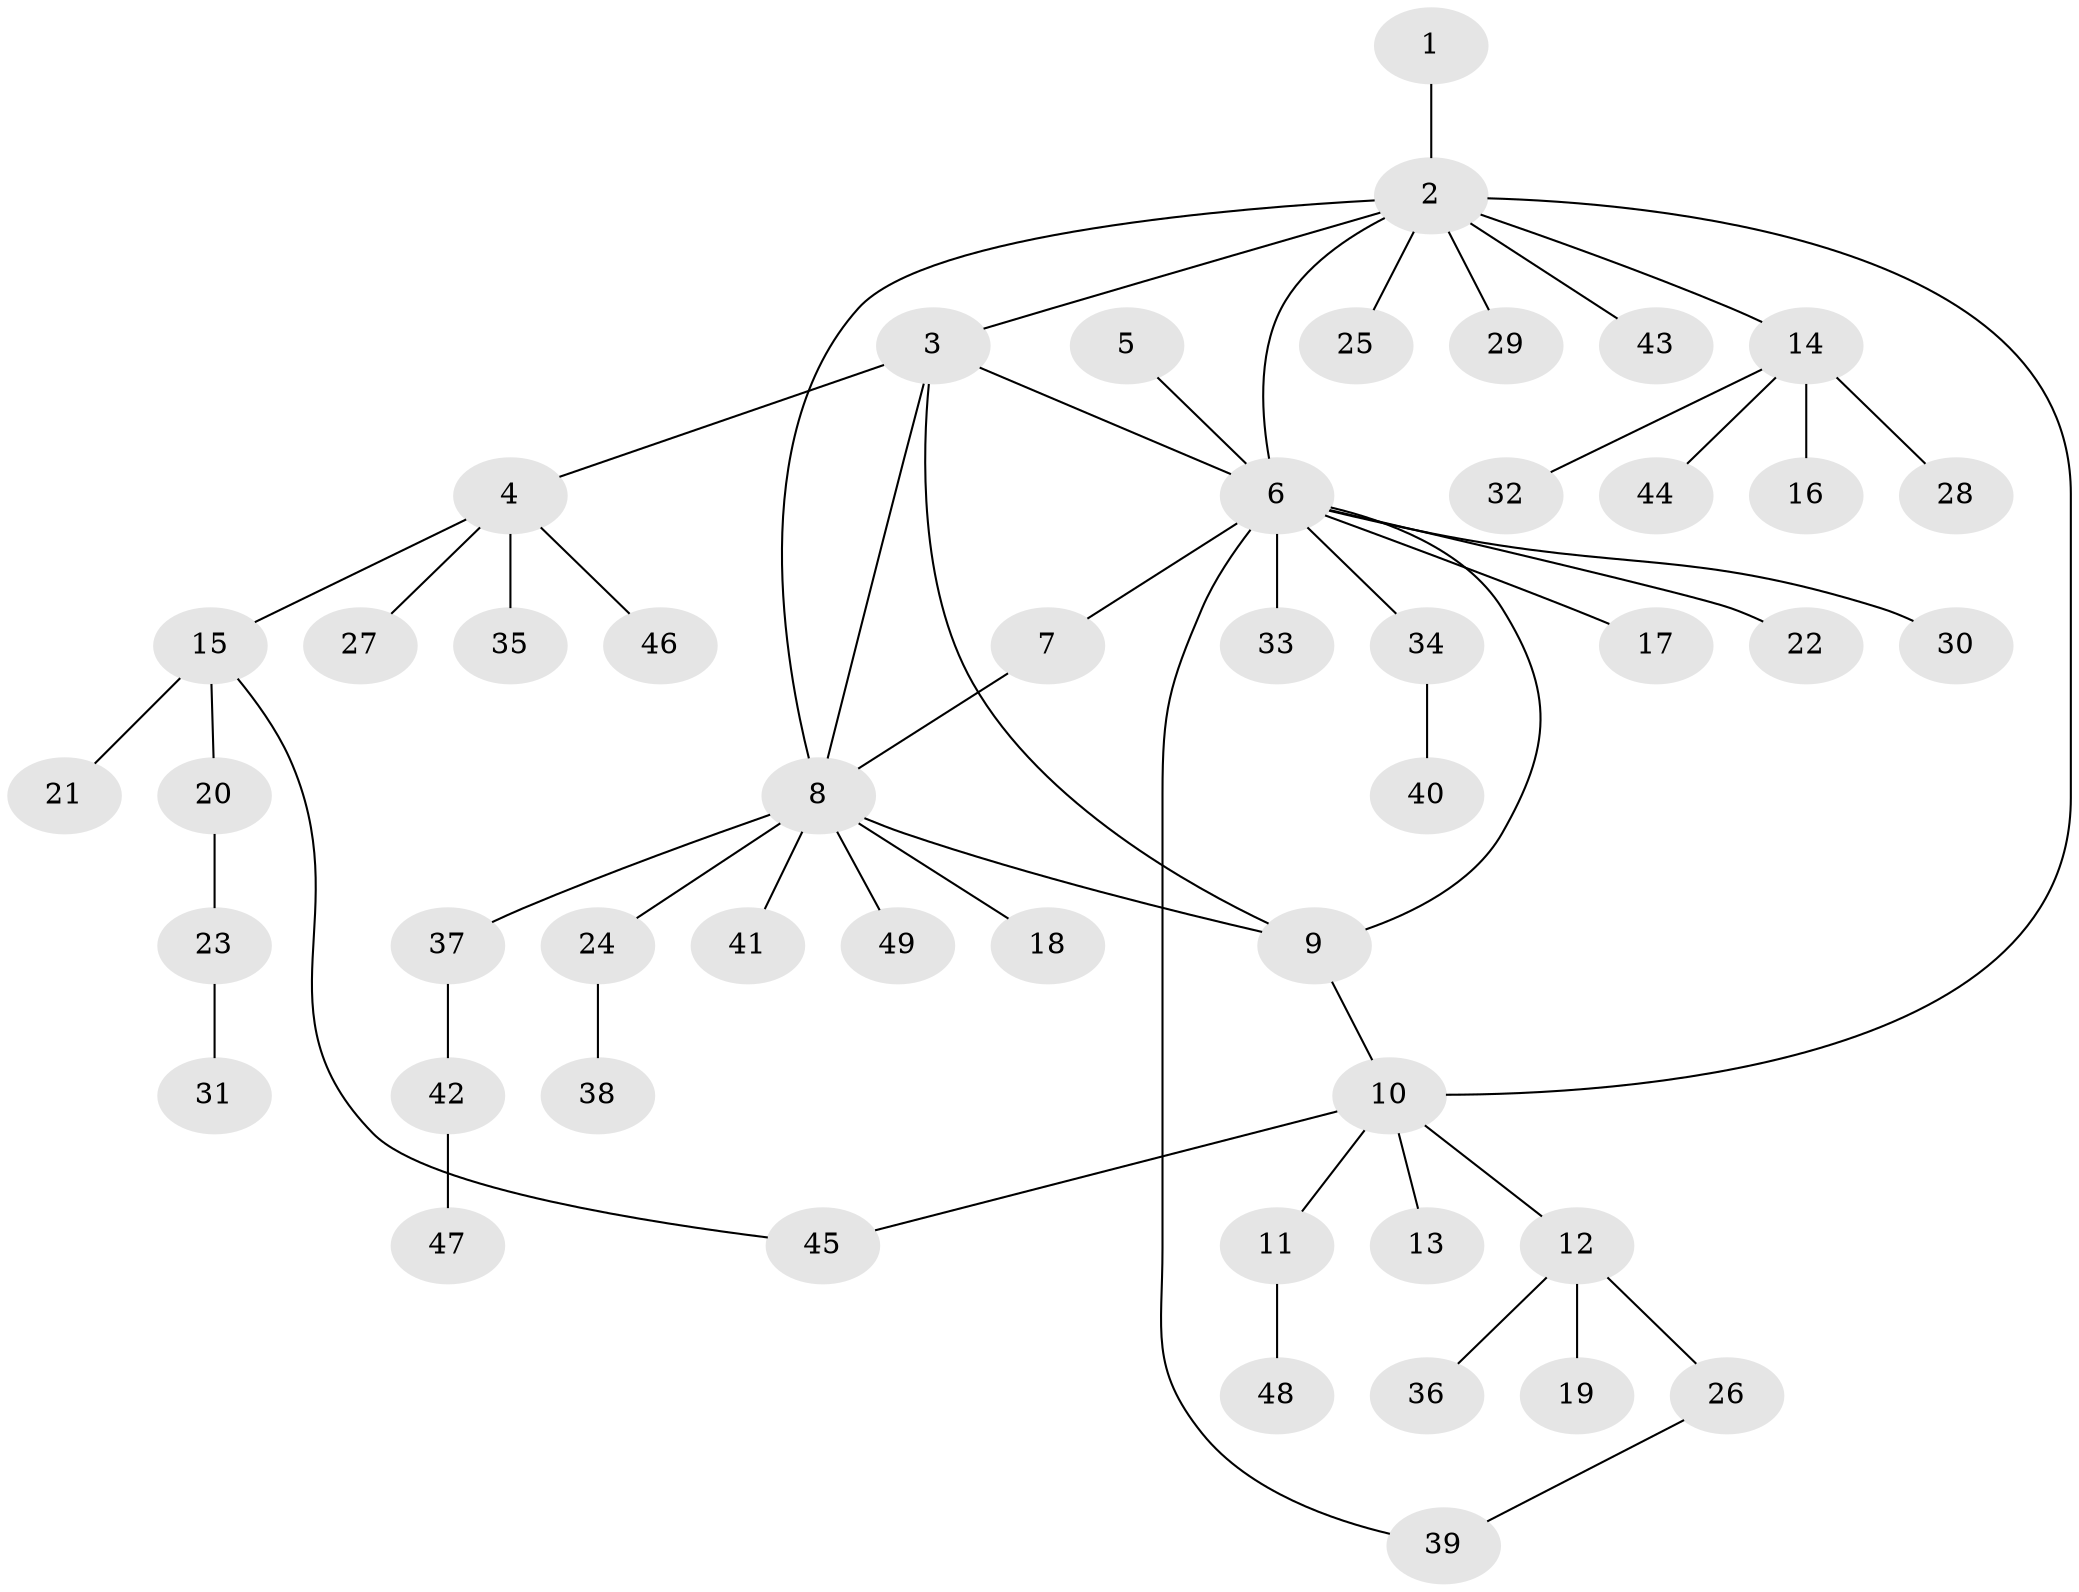 // coarse degree distribution, {1: 0.6111111111111112, 8: 0.08333333333333333, 5: 0.027777777777777776, 4: 0.05555555555555555, 11: 0.027777777777777776, 2: 0.1388888888888889, 3: 0.05555555555555555}
// Generated by graph-tools (version 1.1) at 2025/52/02/27/25 19:52:19]
// undirected, 49 vertices, 56 edges
graph export_dot {
graph [start="1"]
  node [color=gray90,style=filled];
  1;
  2;
  3;
  4;
  5;
  6;
  7;
  8;
  9;
  10;
  11;
  12;
  13;
  14;
  15;
  16;
  17;
  18;
  19;
  20;
  21;
  22;
  23;
  24;
  25;
  26;
  27;
  28;
  29;
  30;
  31;
  32;
  33;
  34;
  35;
  36;
  37;
  38;
  39;
  40;
  41;
  42;
  43;
  44;
  45;
  46;
  47;
  48;
  49;
  1 -- 2;
  2 -- 3;
  2 -- 6;
  2 -- 8;
  2 -- 10;
  2 -- 14;
  2 -- 25;
  2 -- 29;
  2 -- 43;
  3 -- 4;
  3 -- 6;
  3 -- 8;
  3 -- 9;
  4 -- 15;
  4 -- 27;
  4 -- 35;
  4 -- 46;
  5 -- 6;
  6 -- 7;
  6 -- 9;
  6 -- 17;
  6 -- 22;
  6 -- 30;
  6 -- 33;
  6 -- 34;
  6 -- 39;
  7 -- 8;
  8 -- 9;
  8 -- 18;
  8 -- 24;
  8 -- 37;
  8 -- 41;
  8 -- 49;
  9 -- 10;
  10 -- 11;
  10 -- 12;
  10 -- 13;
  10 -- 45;
  11 -- 48;
  12 -- 19;
  12 -- 26;
  12 -- 36;
  14 -- 16;
  14 -- 28;
  14 -- 32;
  14 -- 44;
  15 -- 20;
  15 -- 21;
  15 -- 45;
  20 -- 23;
  23 -- 31;
  24 -- 38;
  26 -- 39;
  34 -- 40;
  37 -- 42;
  42 -- 47;
}
